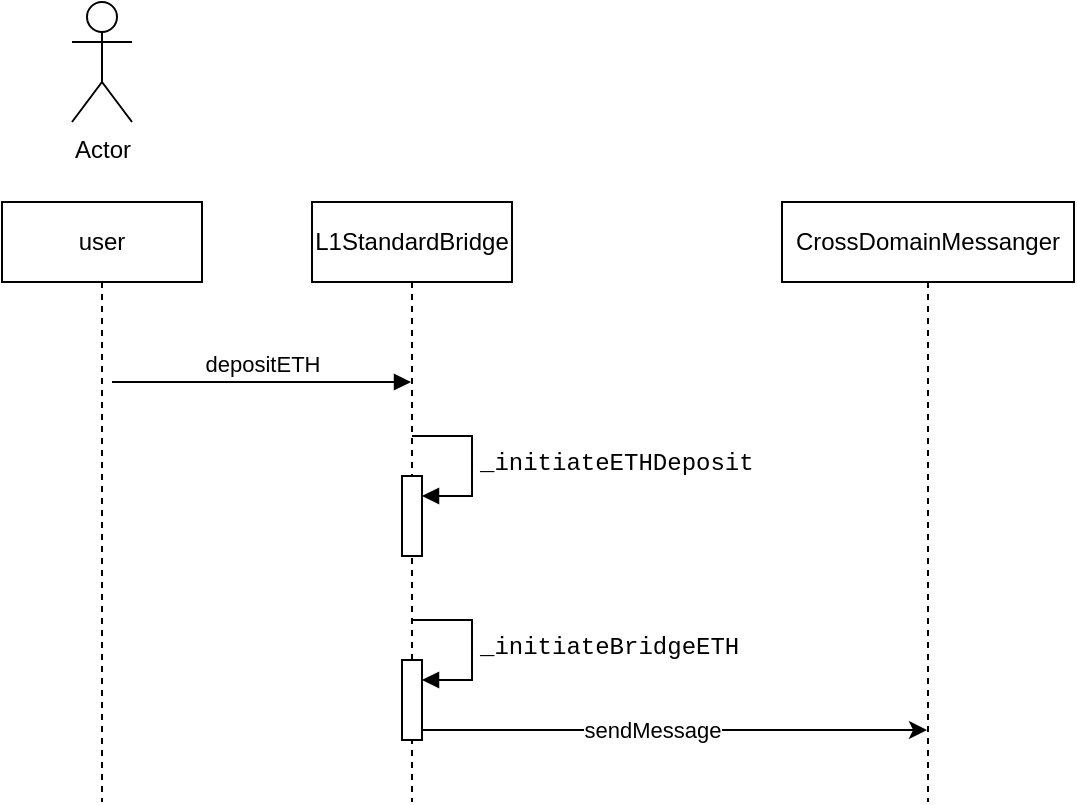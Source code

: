 <mxfile version="24.7.7">
  <diagram name="第 1 页" id="0FhaNs7djKtudAVwP0_1">
    <mxGraphModel dx="984" dy="569" grid="0" gridSize="10" guides="1" tooltips="1" connect="1" arrows="1" fold="1" page="0" pageScale="1" pageWidth="827" pageHeight="1169" background="none" math="0" shadow="0">
      <root>
        <mxCell id="0" />
        <mxCell id="1" parent="0" />
        <mxCell id="e5JmHoY65v8U-HojpaXv-1" value="Actor" style="shape=umlActor;verticalLabelPosition=bottom;verticalAlign=top;html=1;" vertex="1" parent="1">
          <mxGeometry x="80" y="100" width="30" height="60" as="geometry" />
        </mxCell>
        <mxCell id="e5JmHoY65v8U-HojpaXv-4" value="user" style="shape=umlLifeline;perimeter=lifelinePerimeter;whiteSpace=wrap;html=1;container=1;dropTarget=0;collapsible=0;recursiveResize=0;outlineConnect=0;portConstraint=eastwest;newEdgeStyle={&quot;curved&quot;:0,&quot;rounded&quot;:0};" vertex="1" parent="1">
          <mxGeometry x="45" y="200" width="100" height="300" as="geometry" />
        </mxCell>
        <mxCell id="e5JmHoY65v8U-HojpaXv-5" value="L1StandardBridge" style="shape=umlLifeline;perimeter=lifelinePerimeter;whiteSpace=wrap;html=1;container=1;dropTarget=0;collapsible=0;recursiveResize=0;outlineConnect=0;portConstraint=eastwest;newEdgeStyle={&quot;curved&quot;:0,&quot;rounded&quot;:0};" vertex="1" parent="1">
          <mxGeometry x="200" y="200" width="100" height="300" as="geometry" />
        </mxCell>
        <mxCell id="e5JmHoY65v8U-HojpaXv-7" value="" style="html=1;points=[[0,0,0,0,5],[0,1,0,0,-5],[1,0,0,0,5],[1,1,0,0,-5]];perimeter=orthogonalPerimeter;outlineConnect=0;targetShapes=umlLifeline;portConstraint=eastwest;newEdgeStyle={&quot;curved&quot;:0,&quot;rounded&quot;:0};" vertex="1" parent="e5JmHoY65v8U-HojpaXv-5">
          <mxGeometry x="45" y="137" width="10" height="40" as="geometry" />
        </mxCell>
        <mxCell id="e5JmHoY65v8U-HojpaXv-8" value="&lt;div style=&quot;font-family: Menlo, Monaco, &amp;quot;Courier New&amp;quot;, monospace; font-size: 12px; line-height: 18px; white-space-collapse: preserve;&quot;&gt;_initiateETHDeposit&lt;/div&gt;" style="html=1;align=left;spacingLeft=2;endArrow=block;rounded=0;edgeStyle=orthogonalEdgeStyle;curved=0;rounded=0;" edge="1" target="e5JmHoY65v8U-HojpaXv-7" parent="e5JmHoY65v8U-HojpaXv-5">
          <mxGeometry relative="1" as="geometry">
            <mxPoint x="50" y="117" as="sourcePoint" />
            <Array as="points">
              <mxPoint x="80" y="147" />
            </Array>
          </mxGeometry>
        </mxCell>
        <mxCell id="e5JmHoY65v8U-HojpaXv-9" value="" style="html=1;points=[[0,0,0,0,5],[0,1,0,0,-5],[1,0,0,0,5],[1,1,0,0,-5]];perimeter=orthogonalPerimeter;outlineConnect=0;targetShapes=umlLifeline;portConstraint=eastwest;newEdgeStyle={&quot;curved&quot;:0,&quot;rounded&quot;:0};" vertex="1" parent="e5JmHoY65v8U-HojpaXv-5">
          <mxGeometry x="45" y="229" width="10" height="40" as="geometry" />
        </mxCell>
        <mxCell id="e5JmHoY65v8U-HojpaXv-10" value="&lt;div style=&quot;font-family: Menlo, Monaco, &amp;quot;Courier New&amp;quot;, monospace; font-size: 12px; line-height: 18px; white-space-collapse: preserve;&quot;&gt;_initiateBridgeETH&lt;/div&gt;" style="html=1;align=left;spacingLeft=2;endArrow=block;rounded=0;edgeStyle=orthogonalEdgeStyle;curved=0;rounded=0;" edge="1" target="e5JmHoY65v8U-HojpaXv-9" parent="e5JmHoY65v8U-HojpaXv-5">
          <mxGeometry relative="1" as="geometry">
            <mxPoint x="50" y="209" as="sourcePoint" />
            <Array as="points">
              <mxPoint x="80" y="239" />
            </Array>
          </mxGeometry>
        </mxCell>
        <mxCell id="e5JmHoY65v8U-HojpaXv-6" value="depositETH" style="html=1;verticalAlign=bottom;endArrow=block;curved=0;rounded=0;" edge="1" parent="1" target="e5JmHoY65v8U-HojpaXv-5">
          <mxGeometry width="80" relative="1" as="geometry">
            <mxPoint x="100" y="290" as="sourcePoint" />
            <mxPoint x="180" y="290" as="targetPoint" />
          </mxGeometry>
        </mxCell>
        <mxCell id="e5JmHoY65v8U-HojpaXv-16" value="CrossDomainMessanger" style="shape=umlLifeline;perimeter=lifelinePerimeter;whiteSpace=wrap;html=1;container=1;dropTarget=0;collapsible=0;recursiveResize=0;outlineConnect=0;portConstraint=eastwest;newEdgeStyle={&quot;curved&quot;:0,&quot;rounded&quot;:0};" vertex="1" parent="1">
          <mxGeometry x="435" y="200" width="146" height="300" as="geometry" />
        </mxCell>
        <mxCell id="e5JmHoY65v8U-HojpaXv-17" style="rounded=0;orthogonalLoop=1;jettySize=auto;html=1;exitX=1;exitY=1;exitDx=0;exitDy=-5;exitPerimeter=0;" edge="1" parent="1" source="e5JmHoY65v8U-HojpaXv-9" target="e5JmHoY65v8U-HojpaXv-16">
          <mxGeometry relative="1" as="geometry" />
        </mxCell>
        <mxCell id="e5JmHoY65v8U-HojpaXv-18" value="sendMessage" style="edgeLabel;html=1;align=center;verticalAlign=middle;resizable=0;points=[];" vertex="1" connectable="0" parent="e5JmHoY65v8U-HojpaXv-17">
          <mxGeometry x="-0.089" relative="1" as="geometry">
            <mxPoint as="offset" />
          </mxGeometry>
        </mxCell>
      </root>
    </mxGraphModel>
  </diagram>
</mxfile>
